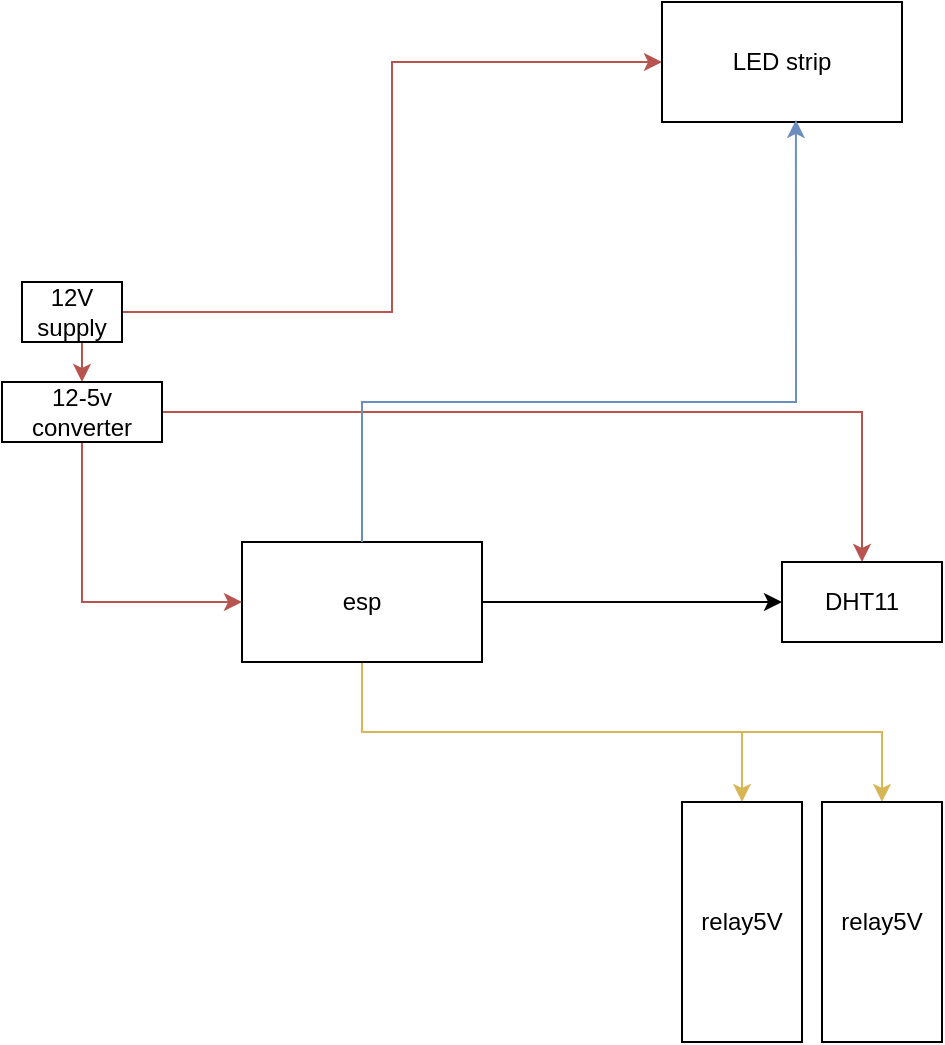 <mxfile version="23.0.1" type="github">
  <diagram name="Страница — 1" id="Xmej969cfJxzsixYLW9p">
    <mxGraphModel dx="1434" dy="892" grid="1" gridSize="10" guides="1" tooltips="1" connect="1" arrows="1" fold="1" page="1" pageScale="1" pageWidth="827" pageHeight="1169" math="0" shadow="0">
      <root>
        <mxCell id="0" />
        <mxCell id="1" parent="0" />
        <mxCell id="ezjUQFSvH_843nQs5BEH-12" style="edgeStyle=orthogonalEdgeStyle;rounded=0;orthogonalLoop=1;jettySize=auto;html=1;exitX=0.5;exitY=1;exitDx=0;exitDy=0;entryX=0.5;entryY=0;entryDx=0;entryDy=0;fillColor=#fff2cc;strokeColor=#d6b656;" edge="1" parent="1" source="ezjUQFSvH_843nQs5BEH-1" target="ezjUQFSvH_843nQs5BEH-9">
          <mxGeometry relative="1" as="geometry" />
        </mxCell>
        <mxCell id="ezjUQFSvH_843nQs5BEH-13" style="edgeStyle=orthogonalEdgeStyle;rounded=0;orthogonalLoop=1;jettySize=auto;html=1;exitX=0.5;exitY=1;exitDx=0;exitDy=0;entryX=0.5;entryY=0;entryDx=0;entryDy=0;fillColor=#fff2cc;strokeColor=#d6b656;" edge="1" parent="1" source="ezjUQFSvH_843nQs5BEH-1" target="ezjUQFSvH_843nQs5BEH-11">
          <mxGeometry relative="1" as="geometry" />
        </mxCell>
        <mxCell id="ezjUQFSvH_843nQs5BEH-15" style="edgeStyle=orthogonalEdgeStyle;rounded=0;orthogonalLoop=1;jettySize=auto;html=1;exitX=1;exitY=0.5;exitDx=0;exitDy=0;" edge="1" parent="1" source="ezjUQFSvH_843nQs5BEH-1" target="ezjUQFSvH_843nQs5BEH-14">
          <mxGeometry relative="1" as="geometry" />
        </mxCell>
        <mxCell id="ezjUQFSvH_843nQs5BEH-1" value="esp" style="rounded=0;whiteSpace=wrap;html=1;" vertex="1" parent="1">
          <mxGeometry x="130" y="300" width="120" height="60" as="geometry" />
        </mxCell>
        <mxCell id="ezjUQFSvH_843nQs5BEH-4" style="edgeStyle=orthogonalEdgeStyle;rounded=0;orthogonalLoop=1;jettySize=auto;html=1;exitX=0.5;exitY=1;exitDx=0;exitDy=0;entryX=0.5;entryY=0;entryDx=0;entryDy=0;fillColor=#f8cecc;strokeColor=#b85450;" edge="1" parent="1" source="ezjUQFSvH_843nQs5BEH-2" target="ezjUQFSvH_843nQs5BEH-3">
          <mxGeometry relative="1" as="geometry" />
        </mxCell>
        <mxCell id="ezjUQFSvH_843nQs5BEH-7" style="edgeStyle=orthogonalEdgeStyle;rounded=0;orthogonalLoop=1;jettySize=auto;html=1;exitX=1;exitY=0.5;exitDx=0;exitDy=0;entryX=0;entryY=0.5;entryDx=0;entryDy=0;fillColor=#f8cecc;strokeColor=#b85450;" edge="1" parent="1" source="ezjUQFSvH_843nQs5BEH-2" target="ezjUQFSvH_843nQs5BEH-6">
          <mxGeometry relative="1" as="geometry" />
        </mxCell>
        <mxCell id="ezjUQFSvH_843nQs5BEH-2" value="12V supply" style="rounded=0;whiteSpace=wrap;html=1;" vertex="1" parent="1">
          <mxGeometry x="20" y="170" width="50" height="30" as="geometry" />
        </mxCell>
        <mxCell id="ezjUQFSvH_843nQs5BEH-5" style="edgeStyle=orthogonalEdgeStyle;rounded=0;orthogonalLoop=1;jettySize=auto;html=1;exitX=0.5;exitY=1;exitDx=0;exitDy=0;entryX=0;entryY=0.5;entryDx=0;entryDy=0;fillColor=#f8cecc;strokeColor=#b85450;" edge="1" parent="1" source="ezjUQFSvH_843nQs5BEH-3" target="ezjUQFSvH_843nQs5BEH-1">
          <mxGeometry relative="1" as="geometry" />
        </mxCell>
        <mxCell id="ezjUQFSvH_843nQs5BEH-16" style="edgeStyle=orthogonalEdgeStyle;rounded=0;orthogonalLoop=1;jettySize=auto;html=1;exitX=1;exitY=0.5;exitDx=0;exitDy=0;entryX=0.5;entryY=0;entryDx=0;entryDy=0;fillColor=#f8cecc;strokeColor=#b85450;" edge="1" parent="1" source="ezjUQFSvH_843nQs5BEH-3" target="ezjUQFSvH_843nQs5BEH-14">
          <mxGeometry relative="1" as="geometry" />
        </mxCell>
        <mxCell id="ezjUQFSvH_843nQs5BEH-3" value="12-5v converter" style="rounded=0;whiteSpace=wrap;html=1;" vertex="1" parent="1">
          <mxGeometry x="10" y="220" width="80" height="30" as="geometry" />
        </mxCell>
        <mxCell id="ezjUQFSvH_843nQs5BEH-6" value="LED strip" style="rounded=0;whiteSpace=wrap;html=1;" vertex="1" parent="1">
          <mxGeometry x="340" y="30" width="120" height="60" as="geometry" />
        </mxCell>
        <mxCell id="ezjUQFSvH_843nQs5BEH-8" style="edgeStyle=orthogonalEdgeStyle;rounded=0;orthogonalLoop=1;jettySize=auto;html=1;exitX=0.5;exitY=0;exitDx=0;exitDy=0;entryX=0.558;entryY=0.983;entryDx=0;entryDy=0;entryPerimeter=0;fillColor=#dae8fc;strokeColor=#6c8ebf;" edge="1" parent="1" source="ezjUQFSvH_843nQs5BEH-1" target="ezjUQFSvH_843nQs5BEH-6">
          <mxGeometry relative="1" as="geometry">
            <Array as="points">
              <mxPoint x="190" y="230" />
              <mxPoint x="407" y="230" />
            </Array>
          </mxGeometry>
        </mxCell>
        <mxCell id="ezjUQFSvH_843nQs5BEH-9" value="relay5V" style="rounded=0;whiteSpace=wrap;html=1;" vertex="1" parent="1">
          <mxGeometry x="350" y="430" width="60" height="120" as="geometry" />
        </mxCell>
        <mxCell id="ezjUQFSvH_843nQs5BEH-11" value="relay5V" style="rounded=0;whiteSpace=wrap;html=1;" vertex="1" parent="1">
          <mxGeometry x="420" y="430" width="60" height="120" as="geometry" />
        </mxCell>
        <mxCell id="ezjUQFSvH_843nQs5BEH-14" value="DHT11" style="rounded=0;whiteSpace=wrap;html=1;" vertex="1" parent="1">
          <mxGeometry x="400" y="310" width="80" height="40" as="geometry" />
        </mxCell>
      </root>
    </mxGraphModel>
  </diagram>
</mxfile>
